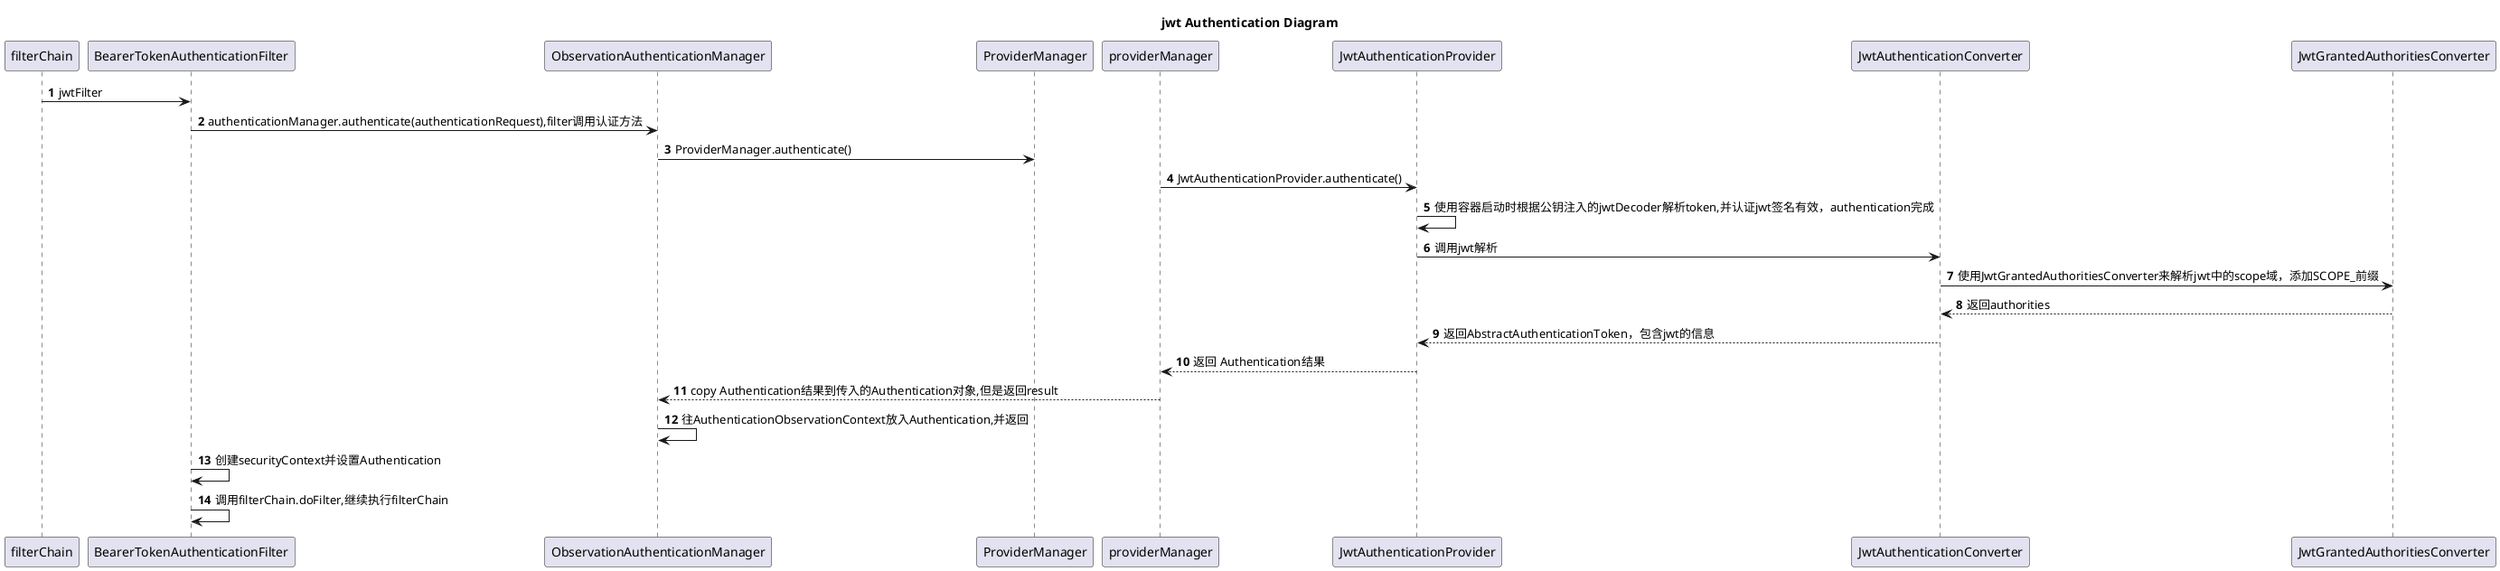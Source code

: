 @startuml
'https://plantuml.com/sequence-diagram
title jwt Authentication Diagram

autonumber
filterChain -> BearerTokenAuthenticationFilter: jwtFilter
BearerTokenAuthenticationFilter -> ObservationAuthenticationManager: authenticationManager.authenticate(authenticationRequest),filter调用认证方法
ObservationAuthenticationManager -> ProviderManager: ProviderManager.authenticate()
providerManager -> JwtAuthenticationProvider: JwtAuthenticationProvider.authenticate()
JwtAuthenticationProvider -> JwtAuthenticationProvider: 使用容器启动时根据公钥注入的jwtDecoder解析token,并认证jwt签名有效，authentication完成
JwtAuthenticationProvider -> JwtAuthenticationConverter: 调用jwt解析
JwtAuthenticationConverter -> JwtGrantedAuthoritiesConverter: 使用JwtGrantedAuthoritiesConverter来解析jwt中的scope域，添加SCOPE_前缀
JwtGrantedAuthoritiesConverter --> JwtAuthenticationConverter: 返回authorities
JwtAuthenticationConverter --> JwtAuthenticationProvider: 返回AbstractAuthenticationToken，包含jwt的信息
JwtAuthenticationProvider --> providerManager:返回 Authentication结果
providerManager --> ObservationAuthenticationManager:copy Authentication结果到传入的Authentication对象,但是返回result
ObservationAuthenticationManager -> ObservationAuthenticationManager: 往AuthenticationObservationContext放入Authentication,并返回
BearerTokenAuthenticationFilter -> BearerTokenAuthenticationFilter: 创建securityContext并设置Authentication
BearerTokenAuthenticationFilter -> BearerTokenAuthenticationFilter: 调用filterChain.doFilter,继续执行filterChain

@enduml